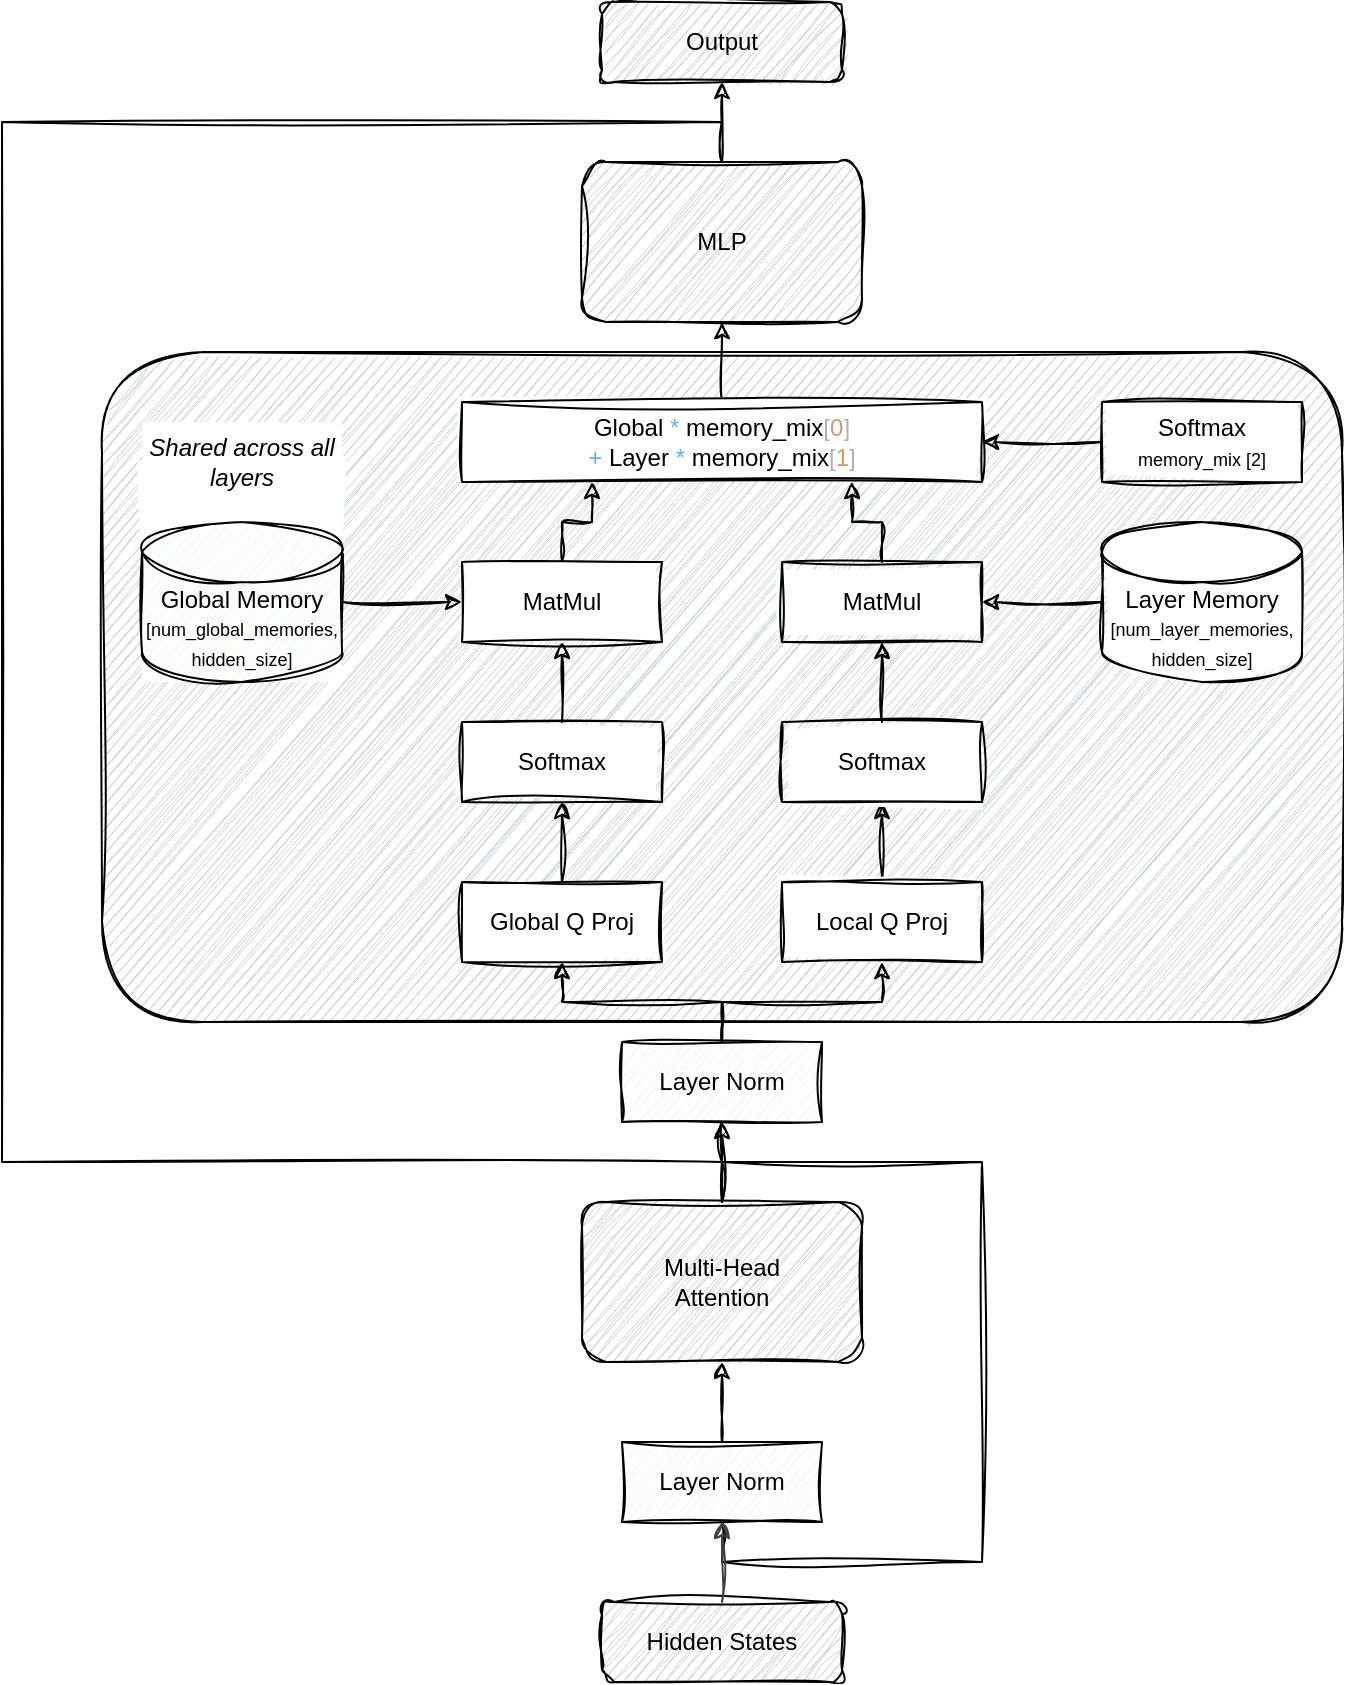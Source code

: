 <mxfile version="24.8.4">
  <diagram name="Page-1" id="BNjqO_U-ip7hN5Ylay93">
    <mxGraphModel dx="1820" dy="893" grid="1" gridSize="10" guides="1" tooltips="1" connect="1" arrows="1" fold="1" page="0" pageScale="1" pageWidth="827" pageHeight="1169" math="0" shadow="0">
      <root>
        <mxCell id="0" />
        <mxCell id="1" parent="0" />
        <mxCell id="yzHuR-fKHhVG8IjJjYtu-60" value="" style="rounded=1;whiteSpace=wrap;html=1;sketch=1;hachureGap=4;jiggle=2;curveFitting=1;fontFamily=Helvetica;shadow=0;glass=0;strokeColor=#000000;align=center;verticalAlign=middle;fontSize=12;fontColor=default;fillColor=#C6D1DB;" vertex="1" parent="1">
          <mxGeometry x="-10" y="455" width="620" height="335" as="geometry" />
        </mxCell>
        <mxCell id="2" value="Hidden States" style="rounded=1;whiteSpace=wrap;html=1;fillColor=#C6D1DB;strokeColor=#000000;sketch=1;curveFitting=1;jiggle=2;shadow=0;glass=0;align=center;verticalAlign=middle;fontFamily=Helvetica;fontSize=12;fontColor=default;" parent="1" vertex="1">
          <mxGeometry x="240" y="1080" width="120" height="40" as="geometry" />
        </mxCell>
        <mxCell id="7ALhebWWjywCs4MrrUen-11" style="edgeStyle=orthogonalEdgeStyle;rounded=0;orthogonalLoop=1;jettySize=auto;html=1;sketch=1;curveFitting=1;jiggle=2;" parent="1" source="3" target="4" edge="1">
          <mxGeometry relative="1" as="geometry" />
        </mxCell>
        <mxCell id="yzHuR-fKHhVG8IjJjYtu-54" style="edgeStyle=orthogonalEdgeStyle;rounded=0;orthogonalLoop=1;jettySize=auto;html=1;exitX=0.5;exitY=1;exitDx=0;exitDy=0;entryX=0.5;entryY=0;entryDx=0;entryDy=0;strokeColor=default;align=center;verticalAlign=middle;fontFamily=Helvetica;fontSize=11;fontColor=default;labelBackgroundColor=default;endArrow=none;endFill=0;sketch=1;curveFitting=1;jiggle=2;curved=0;" edge="1" parent="1" source="3" target="4">
          <mxGeometry relative="1" as="geometry">
            <Array as="points">
              <mxPoint x="300" y="1060" />
              <mxPoint x="430" y="1060" />
              <mxPoint x="430" y="860" />
              <mxPoint x="300" y="860" />
            </Array>
          </mxGeometry>
        </mxCell>
        <mxCell id="3" value="Layer Norm" style="rounded=0;whiteSpace=wrap;html=1;fillColor=#F5F5F5;strokeColor=#000000;align=center;verticalAlign=middle;fontFamily=Helvetica;fontSize=12;fontColor=default;sketch=1;curveFitting=1;jiggle=2;" parent="1" vertex="1">
          <mxGeometry x="250" y="1000" width="100" height="40" as="geometry" />
        </mxCell>
        <mxCell id="7ALhebWWjywCs4MrrUen-13" style="edgeStyle=orthogonalEdgeStyle;rounded=0;orthogonalLoop=1;jettySize=auto;html=1;entryX=0.5;entryY=1;entryDx=0;entryDy=0;sketch=1;curveFitting=1;jiggle=2;" parent="1" source="4" target="5" edge="1">
          <mxGeometry relative="1" as="geometry" />
        </mxCell>
        <mxCell id="4" value="Multi-Head&#xa;Attention" style="rounded=1;whiteSpace=wrap;html=1;fillColor=#C6D1DB;strokeColor=#000000;sketch=1;curveFitting=1;jiggle=2;shadow=0;glass=0;align=center;verticalAlign=middle;fontFamily=Helvetica;fontSize=12;fontColor=default;" parent="1" vertex="1">
          <mxGeometry x="230" y="880" width="140" height="80" as="geometry" />
        </mxCell>
        <mxCell id="yzHuR-fKHhVG8IjJjYtu-24" style="edgeStyle=orthogonalEdgeStyle;rounded=0;orthogonalLoop=1;jettySize=auto;html=1;exitX=0.5;exitY=0;exitDx=0;exitDy=0;entryX=0.5;entryY=1;entryDx=0;entryDy=0;sketch=1;curveFitting=1;jiggle=2;" edge="1" parent="1" source="5" target="yzHuR-fKHhVG8IjJjYtu-21">
          <mxGeometry relative="1" as="geometry" />
        </mxCell>
        <mxCell id="yzHuR-fKHhVG8IjJjYtu-25" style="edgeStyle=orthogonalEdgeStyle;rounded=0;orthogonalLoop=1;jettySize=auto;html=1;entryX=0.5;entryY=1;entryDx=0;entryDy=0;sketch=1;curveFitting=1;jiggle=2;" edge="1" parent="1" source="5" target="yzHuR-fKHhVG8IjJjYtu-20">
          <mxGeometry relative="1" as="geometry" />
        </mxCell>
        <mxCell id="yzHuR-fKHhVG8IjJjYtu-53" style="edgeStyle=orthogonalEdgeStyle;rounded=0;orthogonalLoop=1;jettySize=auto;html=1;exitX=0.5;exitY=1;exitDx=0;exitDy=0;entryX=0.5;entryY=0;entryDx=0;entryDy=0;strokeColor=default;align=center;verticalAlign=middle;fontFamily=Helvetica;fontSize=11;fontColor=default;labelBackgroundColor=default;endArrow=none;endFill=0;sketch=1;curveFitting=1;jiggle=2;curved=0;" edge="1" parent="1" source="5" target="8">
          <mxGeometry relative="1" as="geometry">
            <Array as="points">
              <mxPoint x="300" y="860" />
              <mxPoint x="-60" y="860" />
              <mxPoint x="-60" y="340" />
              <mxPoint x="300" y="340" />
            </Array>
          </mxGeometry>
        </mxCell>
        <mxCell id="5" value="Layer Norm" style="rounded=0;whiteSpace=wrap;html=1;fillColor=#F5F5F5;strokeColor=#000000;sketch=1;curveFitting=1;jiggle=2;" parent="1" vertex="1">
          <mxGeometry x="250" y="800" width="100" height="40" as="geometry" />
        </mxCell>
        <mxCell id="yzHuR-fKHhVG8IjJjYtu-36" style="edgeStyle=orthogonalEdgeStyle;rounded=0;orthogonalLoop=1;jettySize=auto;html=1;entryX=1;entryY=0.5;entryDx=0;entryDy=0;sketch=1;curveFitting=1;jiggle=2;" edge="1" parent="1" source="7" target="yzHuR-fKHhVG8IjJjYtu-33">
          <mxGeometry relative="1" as="geometry" />
        </mxCell>
        <mxCell id="7" value="Layer Memory&lt;br&gt;&lt;font style=&quot;font-size: 9px;&quot;&gt;[num_layer_memories, hidden_size]&lt;/font&gt;" style="shape=cylinder3;whiteSpace=wrap;html=1;boundedLbl=1;backgroundOutline=1;size=15;fillColor=default;strokeColor=#000000;sketch=1;curveFitting=1;jiggle=2;" parent="1" vertex="1">
          <mxGeometry x="490" y="540" width="100" height="80" as="geometry" />
        </mxCell>
        <mxCell id="7ALhebWWjywCs4MrrUen-17" style="edgeStyle=orthogonalEdgeStyle;rounded=0;orthogonalLoop=1;jettySize=auto;html=1;exitX=0.5;exitY=0;exitDx=0;exitDy=0;sketch=1;curveFitting=1;jiggle=2;" parent="1" source="8" target="9" edge="1">
          <mxGeometry relative="1" as="geometry" />
        </mxCell>
        <mxCell id="8" value="MLP" style="rounded=1;whiteSpace=wrap;html=1;fillColor=#C6D1DB;strokeColor=#000000;glass=0;shadow=0;sketch=1;curveFitting=1;jiggle=2;" parent="1" vertex="1">
          <mxGeometry x="230" y="360" width="140" height="80" as="geometry" />
        </mxCell>
        <mxCell id="9" value="Output" style="rounded=1;whiteSpace=wrap;html=1;fillColor=#C6D1DB;strokeColor=#000000;sketch=1;curveFitting=1;jiggle=2;shadow=0;glass=0;align=center;verticalAlign=middle;fontFamily=Helvetica;fontSize=12;fontColor=default;" parent="1" vertex="1">
          <mxGeometry x="240" y="280" width="120" height="40" as="geometry" />
        </mxCell>
        <mxCell id="10" value="" style="endArrow=classic;html=1;strokeColor=#404040;sketch=1;curveFitting=1;jiggle=2;" parent="1" source="2" target="3" edge="1">
          <mxGeometry width="50" height="50" relative="1" as="geometry" />
        </mxCell>
        <mxCell id="7ALhebWWjywCs4MrrUen-19" value="" style="group;sketch=1;curveFitting=1;jiggle=2;fillColor=default;container=0;" parent="1" vertex="1" connectable="0">
          <mxGeometry x="10" y="510" width="100" height="110" as="geometry" />
        </mxCell>
        <mxCell id="yzHuR-fKHhVG8IjJjYtu-31" style="edgeStyle=orthogonalEdgeStyle;rounded=0;orthogonalLoop=1;jettySize=auto;html=1;exitX=0.5;exitY=0;exitDx=0;exitDy=0;entryX=0.5;entryY=1;entryDx=0;entryDy=0;sketch=1;curveFitting=1;jiggle=2;" edge="1" parent="1" source="yzHuR-fKHhVG8IjJjYtu-20" target="yzHuR-fKHhVG8IjJjYtu-27">
          <mxGeometry relative="1" as="geometry" />
        </mxCell>
        <mxCell id="yzHuR-fKHhVG8IjJjYtu-20" value="Local Q Proj" style="rounded=0;whiteSpace=wrap;html=1;fillColor=default;strokeColor=#000000;sketch=1;curveFitting=1;jiggle=2;" vertex="1" parent="1">
          <mxGeometry x="330" y="720" width="100" height="40" as="geometry" />
        </mxCell>
        <mxCell id="yzHuR-fKHhVG8IjJjYtu-30" style="edgeStyle=orthogonalEdgeStyle;rounded=0;orthogonalLoop=1;jettySize=auto;html=1;exitX=0.5;exitY=0;exitDx=0;exitDy=0;entryX=0.5;entryY=1;entryDx=0;entryDy=0;sketch=1;curveFitting=1;jiggle=2;" edge="1" parent="1" source="yzHuR-fKHhVG8IjJjYtu-21" target="yzHuR-fKHhVG8IjJjYtu-26">
          <mxGeometry relative="1" as="geometry" />
        </mxCell>
        <mxCell id="yzHuR-fKHhVG8IjJjYtu-21" value="Global Q&amp;nbsp;Proj" style="rounded=0;whiteSpace=wrap;html=1;fillColor=default;strokeColor=#000000;sketch=1;curveFitting=1;jiggle=2;" vertex="1" parent="1">
          <mxGeometry x="170" y="720" width="100" height="40" as="geometry" />
        </mxCell>
        <mxCell id="yzHuR-fKHhVG8IjJjYtu-34" style="edgeStyle=orthogonalEdgeStyle;rounded=0;orthogonalLoop=1;jettySize=auto;html=1;entryX=0.5;entryY=1;entryDx=0;entryDy=0;sketch=1;curveFitting=1;jiggle=2;" edge="1" parent="1" source="yzHuR-fKHhVG8IjJjYtu-26" target="yzHuR-fKHhVG8IjJjYtu-32">
          <mxGeometry relative="1" as="geometry" />
        </mxCell>
        <mxCell id="yzHuR-fKHhVG8IjJjYtu-26" value="Softmax" style="rounded=0;whiteSpace=wrap;html=1;fillColor=default;strokeColor=#000000;sketch=1;curveFitting=1;jiggle=2;" vertex="1" parent="1">
          <mxGeometry x="170" y="640" width="100" height="40" as="geometry" />
        </mxCell>
        <mxCell id="yzHuR-fKHhVG8IjJjYtu-35" style="edgeStyle=orthogonalEdgeStyle;rounded=0;orthogonalLoop=1;jettySize=auto;html=1;entryX=0.5;entryY=1;entryDx=0;entryDy=0;sketch=1;curveFitting=1;jiggle=2;" edge="1" parent="1" source="yzHuR-fKHhVG8IjJjYtu-27" target="yzHuR-fKHhVG8IjJjYtu-33">
          <mxGeometry relative="1" as="geometry" />
        </mxCell>
        <mxCell id="yzHuR-fKHhVG8IjJjYtu-27" value="Softmax" style="rounded=0;whiteSpace=wrap;html=1;fillColor=default;strokeColor=#000000;sketch=1;curveFitting=1;jiggle=2;" vertex="1" parent="1">
          <mxGeometry x="330" y="640" width="100" height="40" as="geometry" />
        </mxCell>
        <mxCell id="yzHuR-fKHhVG8IjJjYtu-29" style="edgeStyle=orthogonalEdgeStyle;rounded=0;orthogonalLoop=1;jettySize=auto;html=1;entryX=0;entryY=0.5;entryDx=0;entryDy=0;sketch=1;curveFitting=1;jiggle=2;" edge="1" parent="1" source="6" target="yzHuR-fKHhVG8IjJjYtu-32">
          <mxGeometry relative="1" as="geometry" />
        </mxCell>
        <mxCell id="yzHuR-fKHhVG8IjJjYtu-44" style="edgeStyle=orthogonalEdgeStyle;rounded=0;orthogonalLoop=1;jettySize=auto;html=1;exitX=0.5;exitY=0;exitDx=0;exitDy=0;entryX=0.25;entryY=1;entryDx=0;entryDy=0;sketch=1;curveFitting=1;jiggle=2;" edge="1" parent="1" source="yzHuR-fKHhVG8IjJjYtu-32" target="yzHuR-fKHhVG8IjJjYtu-41">
          <mxGeometry relative="1" as="geometry" />
        </mxCell>
        <mxCell id="yzHuR-fKHhVG8IjJjYtu-32" value="MatMul" style="rounded=0;whiteSpace=wrap;html=1;fillColor=default;strokeColor=#000000;sketch=1;curveFitting=1;jiggle=2;" vertex="1" parent="1">
          <mxGeometry x="170" y="560" width="100" height="40" as="geometry" />
        </mxCell>
        <mxCell id="yzHuR-fKHhVG8IjJjYtu-43" style="edgeStyle=orthogonalEdgeStyle;rounded=0;orthogonalLoop=1;jettySize=auto;html=1;exitX=0.5;exitY=0;exitDx=0;exitDy=0;entryX=0.75;entryY=1;entryDx=0;entryDy=0;sketch=1;curveFitting=1;jiggle=2;" edge="1" parent="1" source="yzHuR-fKHhVG8IjJjYtu-33" target="yzHuR-fKHhVG8IjJjYtu-41">
          <mxGeometry relative="1" as="geometry" />
        </mxCell>
        <mxCell id="yzHuR-fKHhVG8IjJjYtu-33" value="MatMul" style="rounded=0;whiteSpace=wrap;html=1;fillColor=default;strokeColor=#000000;sketch=1;curveFitting=1;jiggle=2;" vertex="1" parent="1">
          <mxGeometry x="330" y="560" width="100" height="40" as="geometry" />
        </mxCell>
        <mxCell id="yzHuR-fKHhVG8IjJjYtu-49" style="edgeStyle=orthogonalEdgeStyle;rounded=0;orthogonalLoop=1;jettySize=auto;html=1;exitX=0.5;exitY=0;exitDx=0;exitDy=0;entryX=0.5;entryY=1;entryDx=0;entryDy=0;sketch=1;curveFitting=1;jiggle=2;" edge="1" parent="1" source="yzHuR-fKHhVG8IjJjYtu-41" target="8">
          <mxGeometry relative="1" as="geometry" />
        </mxCell>
        <mxCell id="yzHuR-fKHhVG8IjJjYtu-41" value="Global&amp;nbsp;&lt;span style=&quot;color: rgb(97, 175, 239);&quot; class=&quot;token&quot;&gt;*&lt;/span&gt;&amp;nbsp;memory_mix&lt;span style=&quot;color: rgb(171, 178, 191);&quot; class=&quot;token&quot;&gt;[&lt;/span&gt;&lt;span style=&quot;color: rgb(209, 154, 102);&quot; class=&quot;token&quot;&gt;0&lt;/span&gt;&lt;span style=&quot;color: rgb(171, 178, 191);&quot; class=&quot;token&quot;&gt;]&lt;/span&gt; &lt;span style=&quot;color: rgb(97, 175, 239);&quot; class=&quot;token&quot;&gt;+&lt;/span&gt;&amp;nbsp;Layer&amp;nbsp;&lt;span style=&quot;color: rgb(97, 175, 239);&quot; class=&quot;token&quot;&gt;*&lt;/span&gt;&amp;nbsp;memory_mix&lt;span style=&quot;color: rgb(171, 178, 191);&quot; class=&quot;token&quot;&gt;[&lt;/span&gt;&lt;span style=&quot;color: rgb(209, 154, 102);&quot; class=&quot;token&quot;&gt;1&lt;/span&gt;&lt;span style=&quot;color: rgb(171, 178, 191);&quot; class=&quot;token&quot;&gt;]&lt;/span&gt;" style="rounded=0;whiteSpace=wrap;html=1;fillColor=default;strokeColor=#000000;sketch=1;curveFitting=1;jiggle=2;fillStyle=solid;" vertex="1" parent="1">
          <mxGeometry x="170" y="480" width="260" height="40" as="geometry" />
        </mxCell>
        <mxCell id="yzHuR-fKHhVG8IjJjYtu-45" style="edgeStyle=orthogonalEdgeStyle;rounded=0;orthogonalLoop=1;jettySize=auto;html=1;exitX=0;exitY=0.5;exitDx=0;exitDy=0;entryX=1;entryY=0.5;entryDx=0;entryDy=0;sketch=1;curveFitting=1;jiggle=2;" edge="1" parent="1" source="yzHuR-fKHhVG8IjJjYtu-37" target="yzHuR-fKHhVG8IjJjYtu-41">
          <mxGeometry relative="1" as="geometry" />
        </mxCell>
        <mxCell id="yzHuR-fKHhVG8IjJjYtu-61" value="" style="group;fillColor=default;" vertex="1" connectable="0" parent="1">
          <mxGeometry x="10" y="490" width="100" height="130" as="geometry" />
        </mxCell>
        <mxCell id="6" value="Global Memory&lt;br&gt;&lt;font style=&quot;font-size: 9px;&quot;&gt;[num_global_memories, hidden_size]&lt;/font&gt;" style="shape=cylinder3;whiteSpace=wrap;html=1;boundedLbl=1;backgroundOutline=1;size=15;fillColor=#E6FFE6;strokeColor=#000000;sketch=1;curveFitting=1;jiggle=2;" parent="yzHuR-fKHhVG8IjJjYtu-61" vertex="1">
          <mxGeometry y="50" width="100" height="80" as="geometry" />
        </mxCell>
        <mxCell id="11" value="Shared across all layers" style="text;html=1;strokeColor=none;fillColor=none;align=center;verticalAlign=middle;whiteSpace=wrap;rounded=0;fontStyle=2;sketch=1;curveFitting=1;jiggle=2;" parent="yzHuR-fKHhVG8IjJjYtu-61" vertex="1">
          <mxGeometry width="100" height="40" as="geometry" />
        </mxCell>
        <mxCell id="yzHuR-fKHhVG8IjJjYtu-37" value="Softmax&lt;div&gt;&lt;font style=&quot;font-size: 9px;&quot;&gt;memory_mix [2]&lt;/font&gt;&lt;/div&gt;" style="rounded=0;whiteSpace=wrap;html=1;fillColor=default;strokeColor=#000000;sketch=1;curveFitting=1;jiggle=2;" vertex="1" parent="1">
          <mxGeometry x="490" y="480" width="100" height="40" as="geometry" />
        </mxCell>
      </root>
    </mxGraphModel>
  </diagram>
</mxfile>
